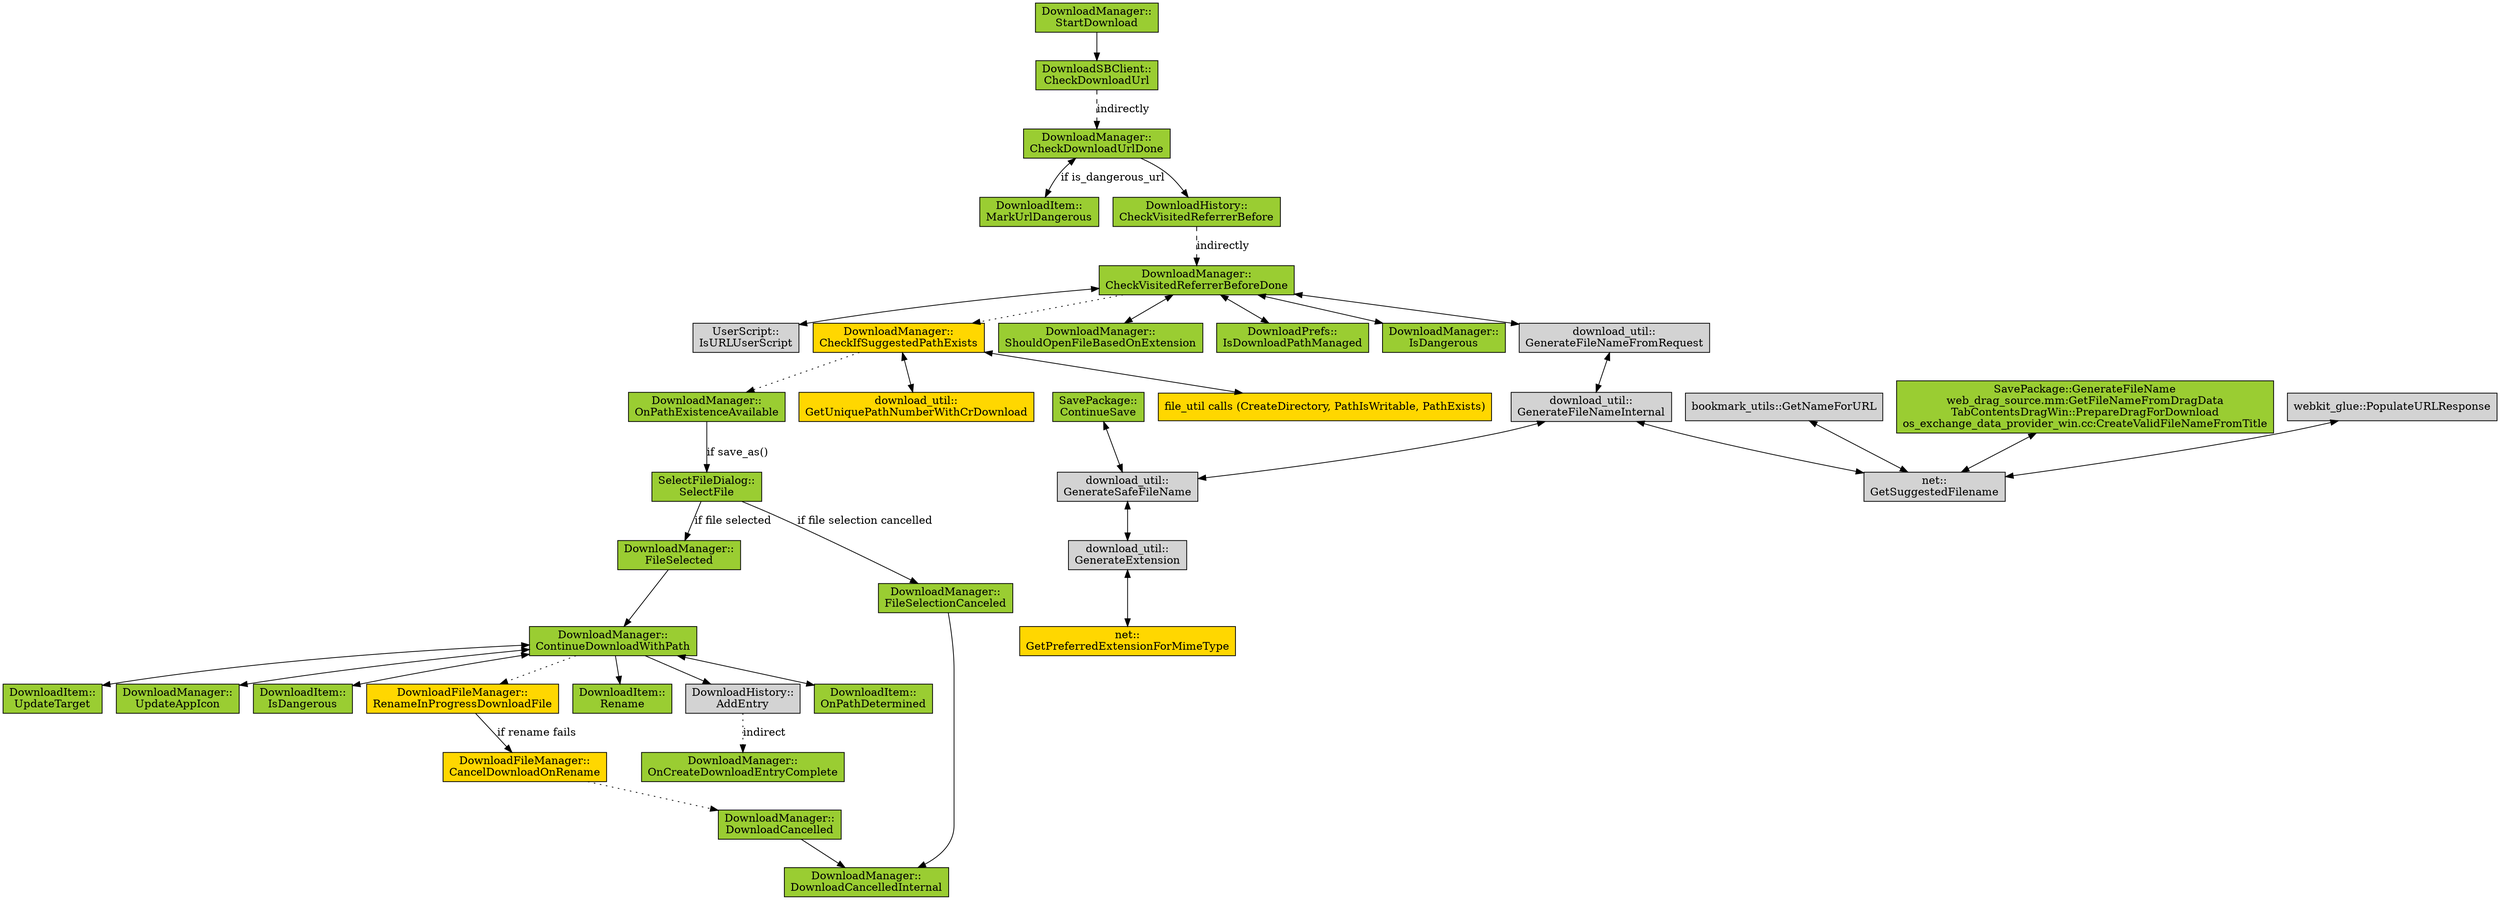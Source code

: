 // DM__ => DownloadManager::
// DI__ => DownloadItem::
// du__ => download_util::
// DH__ => DownloadHistory::
// DFM__ => DownloadFileManager::
digraph DownloadControlFlowBefore {
	node [shape=box, style=filled];

DM__StartDownload -> DownloadSBClient__CheckDownloadUrl;

DownloadSBClient__CheckDownloadUrl -> DM__CheckDownloadUrlDone
[style="dashed", label="indirectly"];

DM__CheckDownloadUrlDone -> DI__MarkUrlDangerous
[label="if is_dangerous_url",
 dir=both];

DM__CheckDownloadUrlDone -> DH__CheckVisitedReferrerBefore;

DH__CheckVisitedReferrerBefore -> DM__CheckVisitedReferrerBeforeDone
[style="dashed", label="indirectly"];

DM__CheckVisitedReferrerBeforeDone -> UserScript__IsURLUserScript
[dir=both];

DM__CheckVisitedReferrerBeforeDone -> du__GenerateFileNameFromRequest
[dir=both];

du__GenerateFileNameFromRequest -> du__GenerateFileNameInternal
[dir=both];

du__GenerateFileNameInternal -> net__GetSuggestedFilename
[dir=both];

// External dependencies
ngsfn_ui_callers -> net__GetSuggestedFilename
[dir=both];

ngsfn_ui_callers
[
 label="SavePackage::GenerateFileName\nweb_drag_source.mm:GetFileNameFromDragData\nTabContentsDragWin::PrepareDragForDownload\nos_exchange_data_provider_win.cc:CreateValidFileNameFromTitle",
 fillcolor=yellowgreen
 ];

weburlloader__PopulateURLResponse -> net__GetSuggestedFilename
[dir=both];

weburlloader__PopulateURLResponse
[
 label="webkit_glue::PopulateURLResponse"
 ];

bookmark_utils__GetNameForURL -> net__GetSuggestedFilename
[dir=both];

du__GenerateFileNameInternal -> du__GenerateSafeFileName
[dir=both];

du__GenerateSafeFileName -> du__GenerateExtension
[dir=both];

// External dependencies
SavePackage__ContinueSave -> du__GenerateSafeFileName
[dir=both];

du__GenerateExtension -> net__GetPreferredExtensionForMimeType
[dir=both];

DM__CheckVisitedReferrerBeforeDone -> DM__ShouldOpenFileBasedOnExtension
[dir=both];

DM__CheckVisitedReferrerBeforeDone -> DownloadPrefs__IsDownloadPathManaged
[dir=both];

DM__CheckVisitedReferrerBeforeDone -> DM__IsDangerous
[dir=both];

DM__CheckVisitedReferrerBeforeDone -> DM__CheckIfSuggestedPathExists
[ style="dotted" ];

DM__CheckIfSuggestedPathExists -> file_util__API
[dir=both];
DM__CheckIfSuggestedPathExists -> du__GetUniquePathNumberWithCrDownload
[dir=both];
DM__CheckIfSuggestedPathExists -> DM__OnPathExistenceAvailable
[style=dotted];

DM__OnPathExistenceAvailable -> SelectFileDialog__SelectFile
[label="if save_as()"];

SelectFileDialog__SelectFile -> DM__FileSelected
[label="if file selected"];
SelectFileDialog__SelectFile -> DM__FileSelectionCanceled
[label="if file selection cancelled"];

DM__FileSelected -> DM__ContinueDownloadWithPath;
DM__FileSelectionCanceled -> DM__DownloadCancelledInternal;

DM__ContinueDownloadWithPath -> DI__OnPathDetermined
[dir=both];
DM__ContinueDownloadWithPath -> DI__UpdateTarget
[dir=both];
DM__ContinueDownloadWithPath -> DM__UpdateAppIcon
[dir=both];
DM__ContinueDownloadWithPath -> DI__IsDangerous
[dir=both];
DM__ContinueDownloadWithPath -> DFM__RenameInProgressDownloadFile
[style=dotted];
DM__ContinueDownloadWithPath -> DI__Rename;
DM__ContinueDownloadWithPath -> DH__AddEntry;

DH__AddEntry -> DM__OnCreateDownloadEntryComplete
[label="indirect", style=dotted];

DFM__RenameInProgressDownloadFile -> DFM__CancelDownloadOnRename
[label="if rename fails"];

DFM__CancelDownloadOnRename -> DM__DownloadCancelled
[style=dotted];

DM__DownloadCancelled -> DM__DownloadCancelledInternal;

// UI:
DM__StartDownload
[
 fillcolor="yellowgreen",
 label="DownloadManager::\nStartDownload"
 ];

DM__CheckDownloadUrlDone
[
 fillcolor="yellowgreen",
 label="DownloadManager::\nCheckDownloadUrlDone"
 ];

DM__CheckVisitedReferrerBeforeDone
[
 fillcolor=yellowgreen,
 label="DownloadManager::\nCheckVisitedReferrerBeforeDone"
 ];

DM__OnPathExistenceAvailable
[
 fillcolor=yellowgreen,
 label="DownloadManager::\nOnPathExistenceAvailable"
 ];

DM__FileSelected
[
 fillcolor=yellowgreen,
 label="DownloadManager::\nFileSelected"
 ];

DM__FileSelectionCanceled
[
 fillcolor=yellowgreen,
 label="DownloadManager::\nFileSelectionCanceled"
 ];

DownloadSBClient__CheckDownloadUrl
[
 fillcolor=yellowgreen,
 label="DownloadSBClient::\nCheckDownloadUrl"
 ];

DI__MarkUrlDangerous
[
 fillcolor=yellowgreen,
 label="DownloadItem::\nMarkUrlDangerous"
 ];

DH__CheckVisitedReferrerBefore
[
 fillcolor=yellowgreen,
 label="DownloadHistory::\nCheckVisitedReferrerBefore"
 ];

DownloadPrefs__IsDownloadPathManaged
[
 fillcolor=yellowgreen,
 label="DownloadPrefs::\nIsDownloadPathManaged"
 ];

DM__IsDangerous
[
 fillcolor=yellowgreen,
 label="DownloadManager::\nIsDangerous"
 ];

SelectFileDialog__SelectFile
[
 fillcolor=yellowgreen,
 label="SelectFileDialog::\nSelectFile"
 ];

DM__ContinueDownloadWithPath
[
 fillcolor=yellowgreen,
 label="DownloadManager::\nContinueDownloadWithPath"
 ];

DI__OnPathDetermined
[
 fillcolor=yellowgreen,
 label="DownloadItem::\nOnPathDetermined"
 ];

DI__UpdateTarget
[
 fillcolor=yellowgreen,
 label="DownloadItem::\nUpdateTarget"
 ];

DI__IsDangerous
[
 fillcolor=yellowgreen,
 label="DownloadItem::\nIsDangerous"
 ];

DM__DownloadCancelledInternal
[
 fillcolor=yellowgreen,
 label="DownloadManager::\nDownloadCancelledInternal"
 ];

DM__UpdateAppIcon
[
 fillcolor=yellowgreen,
 label="DownloadManager::\nUpdateAppIcon"
 ];

DI__Rename
[
 fillcolor=yellowgreen,
 label="DownloadItem::\nRename"
 ];

DM__OnCreateDownloadEntryComplete
[
 fillcolor=yellowgreen,
 label="DownloadManager::\nOnCreateDownloadEntryComplete"
 ];

DM__DownloadCancelled
[
 fillcolor=yellowgreen,
 label="DownloadManager::\nDownloadCancelled"
];

DM__ShouldOpenFileBasedOnExtension
[
 fillcolor=yellowgreen,
 label="DownloadManager::\nShouldOpenFileBasedOnExtension"
 ];

SavePackage__ContinueSave
[
 fillcolor="yellowgreen",
 label="SavePackage::\nContinueSave"
 ];

// FILE:
DM__CheckIfSuggestedPathExists
[
 fillcolor=gold,
 label="DownloadManager::\nCheckIfSuggestedPathExists"
 ];

DFM__RenameInProgressDownloadFile
[
 fillcolor=gold,
 label="DownloadFileManager::\nRenameInProgressDownloadFile"
 ];

file_util__API
[
 fillcolor=gold,
 label="file_util calls (CreateDirectory, PathIsWritable, PathExists)"
 ];

du__GetUniquePathNumberWithCrDownload
[
 fillcolor=gold,
 label="download_util::\nGetUniquePathNumberWithCrDownload"
 ];

DFM__CancelDownloadOnRename
[
 fillcolor=gold,
 label="DownloadFileManager::\nCancelDownloadOnRename"
 ];

net__GetPreferredExtensionForMimeType
[
 fillcolor=gold,
 label="net::\nGetPreferredExtensionForMimeType"
 ];

// Other
UserScript__IsURLUserScript
[
 label="UserScript::\nIsURLUserScript"
 ];

du__GenerateFileNameFromRequest
[
 label="download_util::\nGenerateFileNameFromRequest"
 ];

DH__AddEntry
[
 label="DownloadHistory::\nAddEntry"
 ];

du__GenerateFileNameInternal
[
 label="download_util::\nGenerateFileNameInternal"
 ];

net__GetSuggestedFilename
[
 label="net::\nGetSuggestedFilename"
 ];

du__GenerateSafeFileName
[
 label="download_util::\nGenerateSafeFileName"
 ];

du__GenerateExtension
[
 label="download_util::\nGenerateExtension"
 ];

bookmark_utils__GetNameForURL
[
 label="bookmark_utils::GetNameForURL"
 ];

}